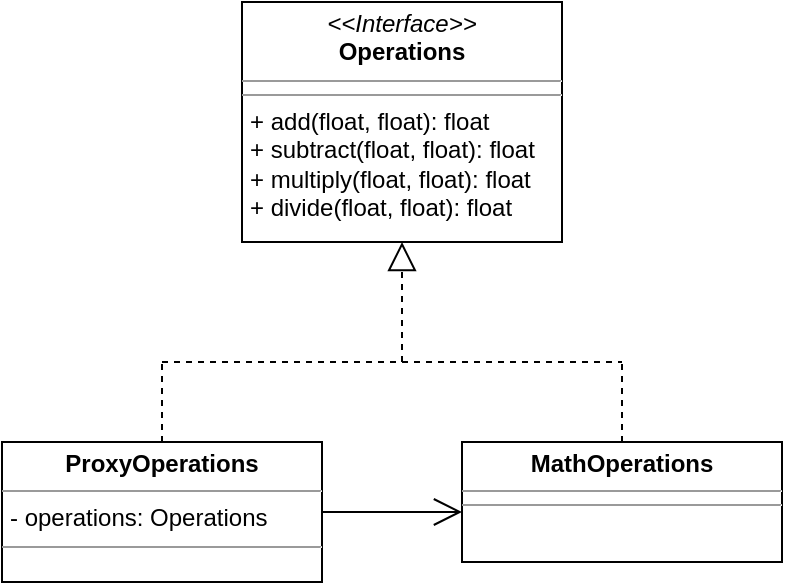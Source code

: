 <mxfile version="17.4.6"><diagram id="savWVI63Wa3I7nyhtYVv" name="Page-1"><mxGraphModel dx="1102" dy="574" grid="1" gridSize="10" guides="1" tooltips="1" connect="1" arrows="1" fold="1" page="1" pageScale="1" pageWidth="850" pageHeight="1100" math="0" shadow="0"><root><mxCell id="0"/><mxCell id="1" parent="0"/><mxCell id="pfozw9-0joK-0pCpzNui-1" value="&lt;p style=&quot;margin: 0px ; margin-top: 4px ; text-align: center&quot;&gt;&lt;i&gt;&amp;lt;&amp;lt;Interface&amp;gt;&amp;gt;&lt;/i&gt;&lt;br&gt;&lt;b&gt;Operations&lt;/b&gt;&lt;br&gt;&lt;/p&gt;&lt;hr size=&quot;1&quot;&gt;&lt;hr size=&quot;1&quot;&gt;&lt;p style=&quot;margin: 0px ; margin-left: 4px&quot;&gt;+ add(float, float): float&lt;/p&gt;&lt;p style=&quot;margin: 0px ; margin-left: 4px&quot;&gt;+ subtract(float, float): float&lt;/p&gt;&lt;p style=&quot;margin: 0px ; margin-left: 4px&quot;&gt;&lt;/p&gt;&lt;p style=&quot;margin: 0px ; margin-left: 4px&quot;&gt;+ multiply(float, float): float&lt;/p&gt;&lt;p style=&quot;margin: 0px ; margin-left: 4px&quot;&gt;+ divide(float, float): float&lt;/p&gt;&lt;p style=&quot;margin: 0px ; margin-left: 4px&quot;&gt;&lt;/p&gt;" style="verticalAlign=top;align=left;overflow=fill;fontSize=12;fontFamily=Helvetica;html=1;" vertex="1" parent="1"><mxGeometry x="280" y="40" width="160" height="120" as="geometry"/></mxCell><mxCell id="pfozw9-0joK-0pCpzNui-9" style="edgeStyle=orthogonalEdgeStyle;rounded=0;orthogonalLoop=1;jettySize=auto;html=1;exitX=0.5;exitY=0;exitDx=0;exitDy=0;endArrow=none;endFill=0;dashed=1;" edge="1" parent="1" source="pfozw9-0joK-0pCpzNui-2"><mxGeometry relative="1" as="geometry"><mxPoint x="240" y="220" as="targetPoint"/></mxGeometry></mxCell><mxCell id="pfozw9-0joK-0pCpzNui-2" value="&lt;p style=&quot;margin: 0px ; margin-top: 4px ; text-align: center&quot;&gt;&lt;b&gt;ProxyOperations&lt;/b&gt;&lt;/p&gt;&lt;hr size=&quot;1&quot;&gt;&lt;p style=&quot;margin: 0px ; margin-left: 4px&quot;&gt;- operations: Operations&lt;/p&gt;&lt;hr size=&quot;1&quot;&gt;" style="verticalAlign=top;align=left;overflow=fill;fontSize=12;fontFamily=Helvetica;html=1;" vertex="1" parent="1"><mxGeometry x="160" y="260" width="160" height="70" as="geometry"/></mxCell><mxCell id="pfozw9-0joK-0pCpzNui-8" style="edgeStyle=orthogonalEdgeStyle;rounded=0;orthogonalLoop=1;jettySize=auto;html=1;endArrow=none;endFill=0;dashed=1;" edge="1" parent="1" source="pfozw9-0joK-0pCpzNui-3"><mxGeometry relative="1" as="geometry"><mxPoint x="470" y="220" as="targetPoint"/></mxGeometry></mxCell><mxCell id="pfozw9-0joK-0pCpzNui-3" value="&lt;p style=&quot;margin: 0px ; margin-top: 4px ; text-align: center&quot;&gt;&lt;b&gt;MathOperations&lt;/b&gt;&lt;/p&gt;&lt;hr size=&quot;1&quot;&gt;&lt;hr size=&quot;1&quot;&gt;" style="verticalAlign=top;align=left;overflow=fill;fontSize=12;fontFamily=Helvetica;html=1;" vertex="1" parent="1"><mxGeometry x="390" y="260" width="160" height="60" as="geometry"/></mxCell><mxCell id="pfozw9-0joK-0pCpzNui-4" value="" style="endArrow=block;dashed=1;endFill=0;endSize=12;html=1;rounded=0;entryX=0.5;entryY=1;entryDx=0;entryDy=0;" edge="1" parent="1" target="pfozw9-0joK-0pCpzNui-1"><mxGeometry width="160" relative="1" as="geometry"><mxPoint x="360" y="220" as="sourcePoint"/><mxPoint x="500" y="300" as="targetPoint"/></mxGeometry></mxCell><mxCell id="pfozw9-0joK-0pCpzNui-5" value="" style="endArrow=none;html=1;edgeStyle=orthogonalEdgeStyle;rounded=0;dashed=1;" edge="1" parent="1"><mxGeometry relative="1" as="geometry"><mxPoint x="240" y="220" as="sourcePoint"/><mxPoint x="470" y="220" as="targetPoint"/></mxGeometry></mxCell><mxCell id="pfozw9-0joK-0pCpzNui-10" value="" style="endArrow=open;endFill=1;endSize=12;html=1;rounded=0;exitX=1;exitY=0.5;exitDx=0;exitDy=0;" edge="1" parent="1" source="pfozw9-0joK-0pCpzNui-2"><mxGeometry width="160" relative="1" as="geometry"><mxPoint x="340" y="300" as="sourcePoint"/><mxPoint x="390" y="295" as="targetPoint"/></mxGeometry></mxCell></root></mxGraphModel></diagram></mxfile>
